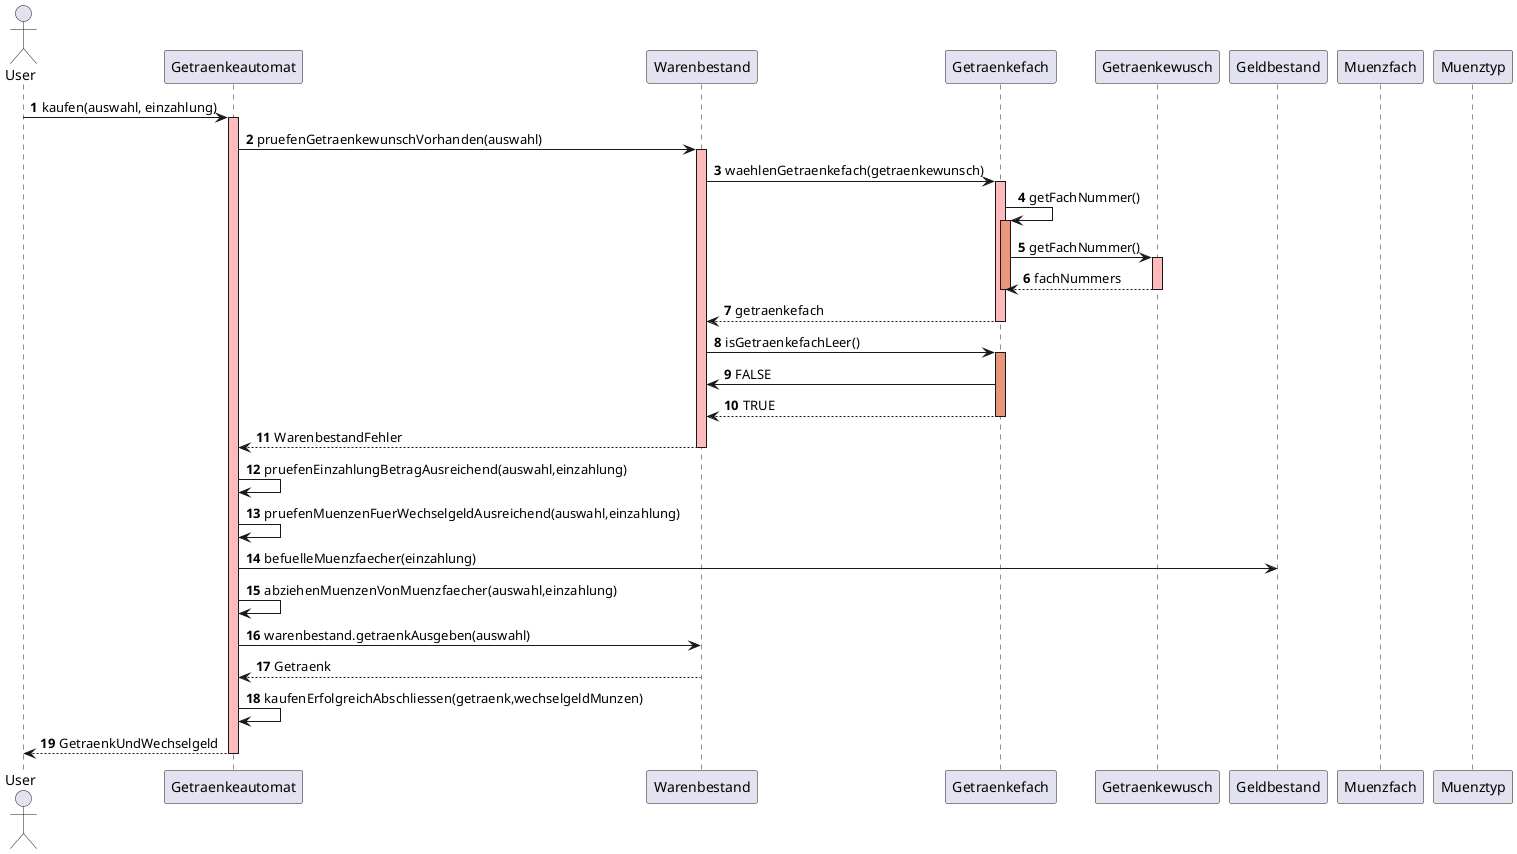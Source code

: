 @startuml
'https://plantuml.com/sequence-diagram
'nicht fertig, im Bearbeitung

autonumber

'=========================

actor User

participant "Getraenkeautomat" as GA
'participant "GetraenkUndWechselgeld" as GWG

participant "Warenbestand" as WB
participant "Getraenkefach" as GF
participant "Getraenkewusch" as GW

participant "Geldbestand" as GB
participant "Muenzfach" as MF
participant "Muenztyp" as MT

'=========================

User -> GA: kaufen(auswahl, einzahlung)
activate GA #FFBBBB

GA -> WB :  pruefenGetraenkewunschVorhanden(auswahl)
activate WB #FFBBBB

WB -> GF :  waehlenGetraenkefach(getraenkewunsch)
activate GF #FFBBBB


GF -> GF :  getFachNummer()
activate GF #DarkSalmon

GF -> GW :  getFachNummer()
activate GW #FFBBBB
return fachNummers

deactivate GF #DarkSalmon

return getraenkefach
'deactivate GF #FFBBBB


WB -> GF :  isGetraenkefachLeer()
activate GF #DarkSalmon

WB <- GF :  FALSE
WB <-- GF :  TRUE
deactivate GF #DarkSalmon


'WB <-- GF : WarenbestandFehler
GA <-- WB : WarenbestandFehler
deactivate WB #FFBBBB

'=========================

GA -> GA : pruefenEinzahlungBetragAusreichend(auswahl,einzahlung)

GA -> GA : pruefenMuenzenFuerWechselgeldAusreichend(auswahl,einzahlung)

GA -> GB :  befuelleMuenzfaecher(einzahlung)

GA -> GA : abziehenMuenzenVonMuenzfaecher(auswahl,einzahlung)

GA -> WB :  warenbestand.getraenkAusgeben(auswahl)

GA <-- WB :  Getraenk

GA -> GA : kaufenErfolgreichAbschliessen(getraenk,wechselgeldMunzen)

User <-- GA : GetraenkUndWechselgeld
deactivate GA #FFBBBB

@enduml
